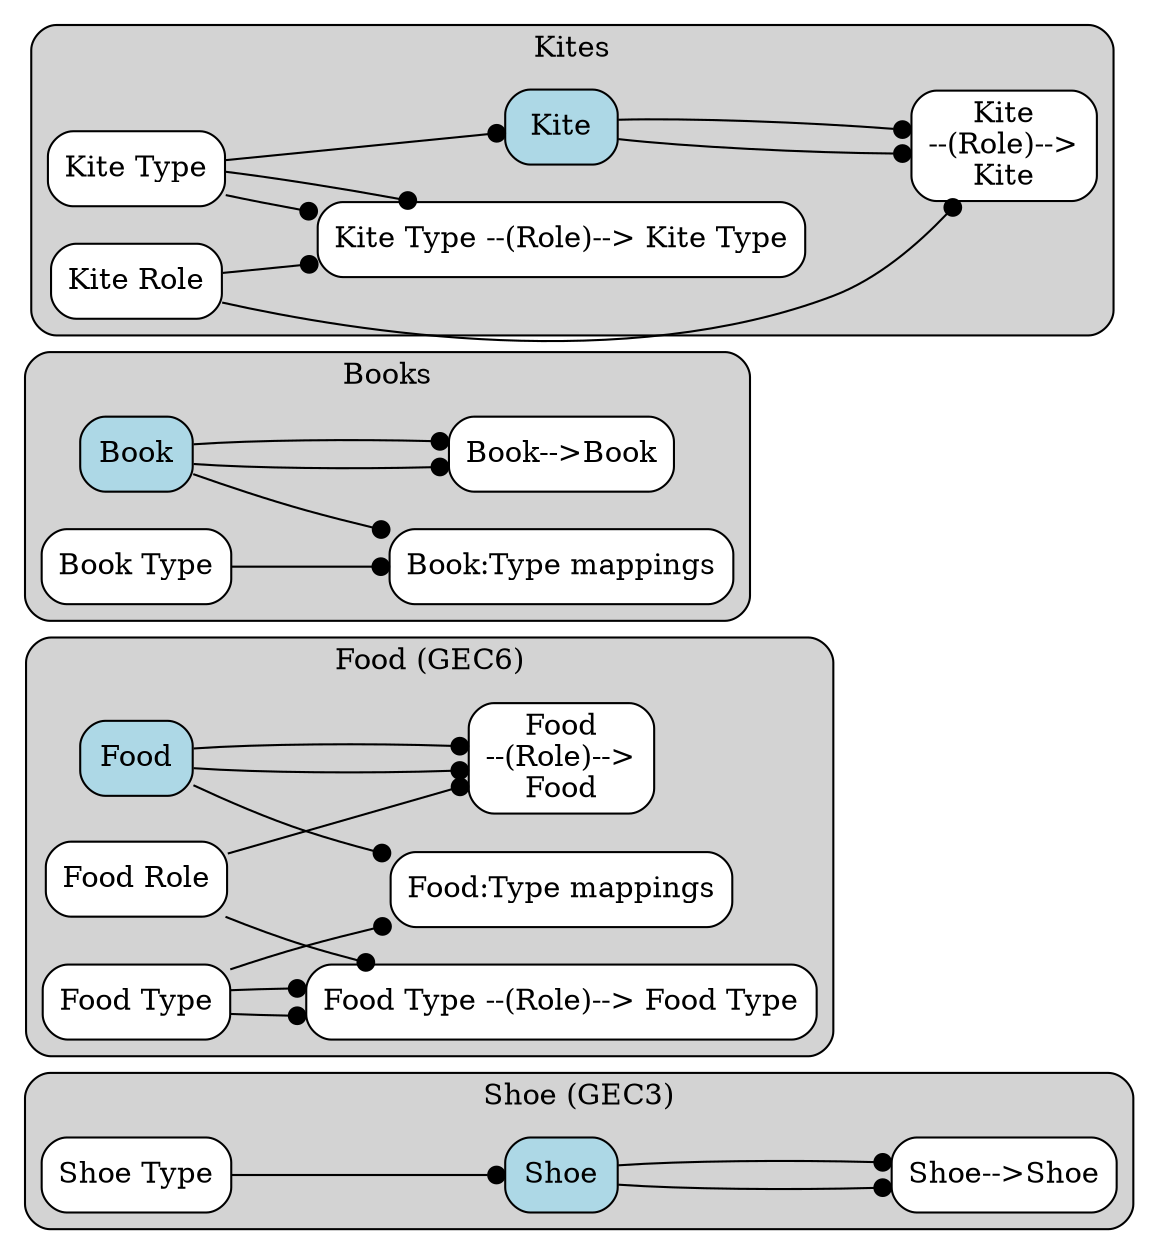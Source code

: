 digraph G {
  rankdir = LR;
  style = "rounded,filled";
  color = black;
  fillcolor = lightgrey;
  node [color=black, fillcolor=white, shape=box, style="rounded,filled"];
  edge [arrowhead=dot];

  subgraph cluster0 {
    label = "Shoe (GEC3)";
    "Shoe" [fillcolor=lightblue];
    "Shoe Type" -> "Shoe";
    "Shoe" -> "Shoe-->Shoe";
    "Shoe" -> "Shoe-->Shoe";
  }

  subgraph cluster1 {
    label = "Food (GEC6)";
    "Food" [fillcolor=lightblue];
    "Food" -> "Food:Type mappings";
    "Food Type" -> "Food:Type mappings";
    "Food" -> "Food\n--(Role)-->\nFood";
    "Food" -> "Food\n--(Role)-->\nFood";
    "Food Type" -> "Food Type --(Role)--> Food Type";
    "Food Type" -> "Food Type --(Role)--> Food Type";
    "Food Role" -> "Food Type --(Role)--> Food Type";
    "Food Role" -> "Food\n--(Role)-->\nFood";
  }

  subgraph cluster2 {
    label = "Books";
    "Book" [fillcolor=lightblue];
    "Book" -> "Book:Type mappings";
    "Book Type" -> "Book:Type mappings";
    "Book" -> "Book-->Book";
    "Book" -> "Book-->Book";
  }

  subgraph cluster3 {
    label = "Kites";
    "Kite" [fillcolor=lightblue];
    "Kite Type" -> "Kite";
    "Kite" -> "Kite\n--(Role)-->\nKite";
    "Kite" -> "Kite\n--(Role)-->\nKite";
    "Kite Type" -> "Kite Type --(Role)--> Kite Type";
    "Kite Type" -> "Kite Type --(Role)--> Kite Type";
    "Kite Role" -> "Kite Type --(Role)--> Kite Type";
    "Kite Role" -> "Kite\n--(Role)-->\nKite";
  }

  node [color="#D08101", fontcolor="#222222", fillcolor="#FEFE82"];
  edge [color="#362002"];
  
}